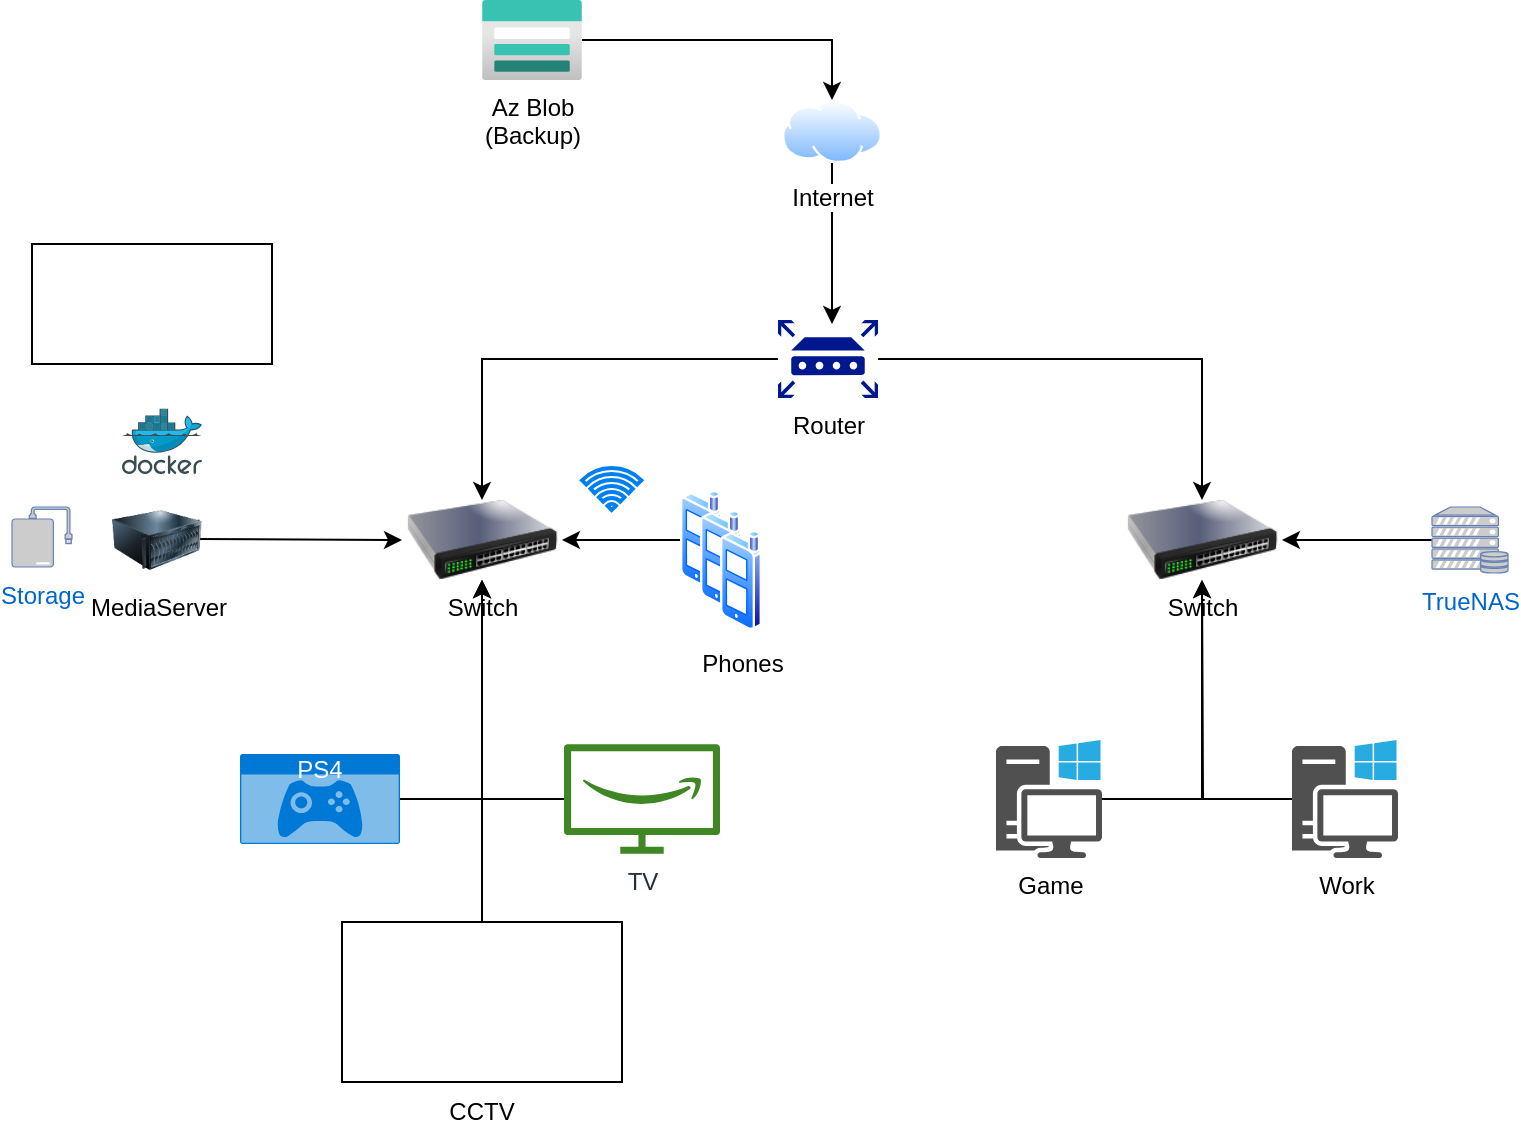<mxfile version="21.7.1" type="github">
  <diagram name="Page-1" id="M46h-v1VHYYUo1osl_IP">
    <mxGraphModel dx="1430" dy="517" grid="1" gridSize="10" guides="1" tooltips="1" connect="1" arrows="1" fold="1" page="1" pageScale="1" pageWidth="850" pageHeight="1100" math="0" shadow="0">
      <root>
        <mxCell id="0" />
        <mxCell id="1" parent="0" />
        <mxCell id="qX8ggfhDWDz1T4f77J6p-7" style="edgeStyle=orthogonalEdgeStyle;rounded=0;orthogonalLoop=1;jettySize=auto;html=1;entryX=0.5;entryY=0;entryDx=0;entryDy=0;" parent="1" source="qX8ggfhDWDz1T4f77J6p-1" target="qX8ggfhDWDz1T4f77J6p-6" edge="1">
          <mxGeometry relative="1" as="geometry" />
        </mxCell>
        <mxCell id="qX8ggfhDWDz1T4f77J6p-8" style="edgeStyle=orthogonalEdgeStyle;rounded=0;orthogonalLoop=1;jettySize=auto;html=1;" parent="1" source="qX8ggfhDWDz1T4f77J6p-1" target="qX8ggfhDWDz1T4f77J6p-5" edge="1">
          <mxGeometry relative="1" as="geometry" />
        </mxCell>
        <mxCell id="qX8ggfhDWDz1T4f77J6p-1" value="Router" style="sketch=0;aspect=fixed;pointerEvents=1;shadow=0;dashed=0;html=1;strokeColor=none;labelPosition=center;verticalLabelPosition=bottom;verticalAlign=top;align=center;fillColor=#00188D;shape=mxgraph.mscae.enterprise.router" parent="1" vertex="1">
          <mxGeometry x="403" y="310" width="50" height="39" as="geometry" />
        </mxCell>
        <mxCell id="qX8ggfhDWDz1T4f77J6p-4" style="edgeStyle=orthogonalEdgeStyle;rounded=0;orthogonalLoop=1;jettySize=auto;html=1;entryX=0.54;entryY=0.051;entryDx=0;entryDy=0;entryPerimeter=0;" parent="1" source="qX8ggfhDWDz1T4f77J6p-3" target="qX8ggfhDWDz1T4f77J6p-1" edge="1">
          <mxGeometry relative="1" as="geometry" />
        </mxCell>
        <mxCell id="qX8ggfhDWDz1T4f77J6p-3" value="Internet" style="image;aspect=fixed;perimeter=ellipsePerimeter;html=1;align=center;shadow=0;dashed=0;spacingTop=3;image=img/lib/active_directory/internet_cloud.svg;" parent="1" vertex="1">
          <mxGeometry x="405" y="200" width="50" height="31.5" as="geometry" />
        </mxCell>
        <mxCell id="qX8ggfhDWDz1T4f77J6p-5" value="Switch" style="image;html=1;image=img/lib/clip_art/networking/Switch_128x128.png" parent="1" vertex="1">
          <mxGeometry x="215" y="400" width="80" height="40" as="geometry" />
        </mxCell>
        <mxCell id="qX8ggfhDWDz1T4f77J6p-6" value="Switch" style="image;html=1;image=img/lib/clip_art/networking/Switch_128x128.png" parent="1" vertex="1">
          <mxGeometry x="575" y="400" width="80" height="40" as="geometry" />
        </mxCell>
        <mxCell id="qX8ggfhDWDz1T4f77J6p-9" value="" style="html=1;verticalLabelPosition=bottom;align=center;labelBackgroundColor=#ffffff;verticalAlign=top;strokeWidth=2;strokeColor=#0080F0;shadow=0;dashed=0;shape=mxgraph.ios7.icons.wifi;pointerEvents=1" parent="1" vertex="1">
          <mxGeometry x="305" y="384" width="29.7" height="21" as="geometry" />
        </mxCell>
        <mxCell id="qX8ggfhDWDz1T4f77J6p-12" style="edgeStyle=orthogonalEdgeStyle;rounded=0;orthogonalLoop=1;jettySize=auto;html=1;" parent="1" source="qX8ggfhDWDz1T4f77J6p-11" target="qX8ggfhDWDz1T4f77J6p-6" edge="1">
          <mxGeometry relative="1" as="geometry" />
        </mxCell>
        <mxCell id="qX8ggfhDWDz1T4f77J6p-11" value="Game" style="sketch=0;pointerEvents=1;shadow=0;dashed=0;html=1;strokeColor=none;fillColor=#505050;labelPosition=center;verticalLabelPosition=bottom;verticalAlign=top;outlineConnect=0;align=center;shape=mxgraph.office.devices.workstation_pc;" parent="1" vertex="1">
          <mxGeometry x="512" y="520" width="53" height="59" as="geometry" />
        </mxCell>
        <mxCell id="qX8ggfhDWDz1T4f77J6p-16" style="edgeStyle=orthogonalEdgeStyle;rounded=0;orthogonalLoop=1;jettySize=auto;html=1;" parent="1" source="qX8ggfhDWDz1T4f77J6p-15" target="qX8ggfhDWDz1T4f77J6p-5" edge="1">
          <mxGeometry relative="1" as="geometry" />
        </mxCell>
        <mxCell id="qX8ggfhDWDz1T4f77J6p-15" value="PS4" style="html=1;whiteSpace=wrap;strokeColor=none;fillColor=#0079D6;labelPosition=center;verticalLabelPosition=middle;verticalAlign=top;align=center;fontSize=12;outlineConnect=0;spacingTop=-6;fontColor=#FFFFFF;sketch=0;shape=mxgraph.sitemap.game;" parent="1" vertex="1">
          <mxGeometry x="134" y="527" width="80" height="45" as="geometry" />
        </mxCell>
        <mxCell id="qX8ggfhDWDz1T4f77J6p-18" style="edgeStyle=orthogonalEdgeStyle;rounded=0;orthogonalLoop=1;jettySize=auto;html=1;entryX=0.5;entryY=1;entryDx=0;entryDy=0;" parent="1" source="qX8ggfhDWDz1T4f77J6p-17" target="qX8ggfhDWDz1T4f77J6p-5" edge="1">
          <mxGeometry relative="1" as="geometry" />
        </mxCell>
        <mxCell id="qX8ggfhDWDz1T4f77J6p-17" value="TV" style="sketch=0;outlineConnect=0;fontColor=#232F3E;gradientColor=none;fillColor=#3F8624;strokeColor=none;dashed=0;verticalLabelPosition=bottom;verticalAlign=top;align=center;html=1;fontSize=12;fontStyle=0;aspect=fixed;pointerEvents=1;shape=mxgraph.aws4.firetv;" parent="1" vertex="1">
          <mxGeometry x="296" y="522" width="78" height="55" as="geometry" />
        </mxCell>
        <mxCell id="qX8ggfhDWDz1T4f77J6p-23" style="edgeStyle=orthogonalEdgeStyle;rounded=0;orthogonalLoop=1;jettySize=auto;html=1;" parent="1" source="qX8ggfhDWDz1T4f77J6p-20" target="qX8ggfhDWDz1T4f77J6p-5" edge="1">
          <mxGeometry relative="1" as="geometry" />
        </mxCell>
        <mxCell id="qX8ggfhDWDz1T4f77J6p-20" value="" style="image;aspect=fixed;perimeter=ellipsePerimeter;html=1;align=center;shadow=0;dashed=0;spacingTop=3;image=img/lib/active_directory/cell_phone.svg;" parent="1" vertex="1">
          <mxGeometry x="354" y="395" width="21" height="50" as="geometry" />
        </mxCell>
        <mxCell id="qX8ggfhDWDz1T4f77J6p-21" value="" style="image;aspect=fixed;perimeter=ellipsePerimeter;html=1;align=center;shadow=0;dashed=0;spacingTop=3;image=img/lib/active_directory/cell_phone.svg;" parent="1" vertex="1">
          <mxGeometry x="364" y="405" width="21" height="50" as="geometry" />
        </mxCell>
        <mxCell id="qX8ggfhDWDz1T4f77J6p-22" value="Phones" style="image;aspect=fixed;perimeter=ellipsePerimeter;html=1;align=center;shadow=0;dashed=0;spacingTop=3;image=img/lib/active_directory/cell_phone.svg;" parent="1" vertex="1">
          <mxGeometry x="374" y="415" width="21" height="50" as="geometry" />
        </mxCell>
        <mxCell id="qX8ggfhDWDz1T4f77J6p-25" style="edgeStyle=orthogonalEdgeStyle;rounded=0;orthogonalLoop=1;jettySize=auto;html=1;entryX=0;entryY=0.5;entryDx=0;entryDy=0;" parent="1" target="qX8ggfhDWDz1T4f77J6p-5" edge="1">
          <mxGeometry relative="1" as="geometry">
            <mxPoint x="113" y="419.483" as="sourcePoint" />
          </mxGeometry>
        </mxCell>
        <mxCell id="qX8ggfhDWDz1T4f77J6p-30" style="edgeStyle=orthogonalEdgeStyle;rounded=0;orthogonalLoop=1;jettySize=auto;html=1;entryX=0.5;entryY=0;entryDx=0;entryDy=0;" parent="1" source="qX8ggfhDWDz1T4f77J6p-28" target="qX8ggfhDWDz1T4f77J6p-3" edge="1">
          <mxGeometry relative="1" as="geometry" />
        </mxCell>
        <mxCell id="qX8ggfhDWDz1T4f77J6p-28" value="Az Blob&lt;br&gt;(Backup)" style="image;aspect=fixed;html=1;points=[];align=center;fontSize=12;image=img/lib/azure2/storage/Storage_Accounts.svg;" parent="1" vertex="1">
          <mxGeometry x="255" y="150" width="50" height="40" as="geometry" />
        </mxCell>
        <mxCell id="ooiyxPpr3g-j9ehjILYT-2" style="edgeStyle=orthogonalEdgeStyle;rounded=0;orthogonalLoop=1;jettySize=auto;html=1;" edge="1" parent="1" source="ooiyxPpr3g-j9ehjILYT-1">
          <mxGeometry relative="1" as="geometry">
            <mxPoint x="615" y="440" as="targetPoint" />
          </mxGeometry>
        </mxCell>
        <mxCell id="ooiyxPpr3g-j9ehjILYT-1" value="Work" style="sketch=0;pointerEvents=1;shadow=0;dashed=0;html=1;strokeColor=none;fillColor=#505050;labelPosition=center;verticalLabelPosition=bottom;verticalAlign=top;outlineConnect=0;align=center;shape=mxgraph.office.devices.workstation_pc;" vertex="1" parent="1">
          <mxGeometry x="660" y="520" width="53" height="59" as="geometry" />
        </mxCell>
        <mxCell id="ooiyxPpr3g-j9ehjILYT-3" value="MediaServer" style="image;html=1;image=img/lib/clip_art/computers/Server_128x128.png" vertex="1" parent="1">
          <mxGeometry x="70" y="400" width="45" height="40" as="geometry" />
        </mxCell>
        <mxCell id="ooiyxPpr3g-j9ehjILYT-4" value="" style="image;sketch=0;aspect=fixed;html=1;points=[];align=center;fontSize=12;image=img/lib/mscae/Docker.svg;" vertex="1" parent="1">
          <mxGeometry x="75" y="354.2" width="40" height="32.8" as="geometry" />
        </mxCell>
        <mxCell id="ooiyxPpr3g-j9ehjILYT-10" value="Storage" style="fontColor=#0066CC;verticalAlign=top;verticalLabelPosition=bottom;labelPosition=center;align=center;html=1;outlineConnect=0;fillColor=#CCCCCC;strokeColor=#6881B3;gradientColor=none;gradientDirection=north;strokeWidth=2;shape=mxgraph.networks.external_storage;" vertex="1" parent="1">
          <mxGeometry x="20" y="403.5" width="30" height="30" as="geometry" />
        </mxCell>
        <mxCell id="ooiyxPpr3g-j9ehjILYT-12" value="" style="group" vertex="1" connectable="0" parent="1">
          <mxGeometry x="30" y="272" width="120" height="60" as="geometry" />
        </mxCell>
        <mxCell id="ooiyxPpr3g-j9ehjILYT-11" value="" style="rounded=0;whiteSpace=wrap;html=1;" vertex="1" parent="ooiyxPpr3g-j9ehjILYT-12">
          <mxGeometry width="120" height="60" as="geometry" />
        </mxCell>
        <mxCell id="ooiyxPpr3g-j9ehjILYT-5" value="" style="shape=image;verticalLabelPosition=bottom;labelBackgroundColor=default;verticalAlign=top;aspect=fixed;imageAspect=0;image=https://miro.medium.com/v2/resize:fit:729/1*aNmEjZK4zTh0E4w7Z0YSNA.png;" vertex="1" parent="ooiyxPpr3g-j9ehjILYT-12">
          <mxGeometry x="41.86" y="44.26" width="36.27" height="10" as="geometry" />
        </mxCell>
        <mxCell id="ooiyxPpr3g-j9ehjILYT-6" value="" style="shape=image;verticalLabelPosition=bottom;labelBackgroundColor=default;verticalAlign=top;aspect=fixed;imageAspect=0;image=https://upload.wikimedia.org/wikipedia/commons/thumb/f/f5/Jelly-banner-light.svg/2560px-Jelly-banner-light.svg.png;" vertex="1" parent="ooiyxPpr3g-j9ehjILYT-12">
          <mxGeometry x="66.86" y="15.26" width="42.5" height="14.17" as="geometry" />
        </mxCell>
        <mxCell id="ooiyxPpr3g-j9ehjILYT-8" value="" style="shape=image;verticalLabelPosition=bottom;labelBackgroundColor=default;verticalAlign=top;aspect=fixed;imageAspect=0;image=https://idroot.us/wp-content/uploads/2016/07/qbittorrent-logo.png;" vertex="1" parent="ooiyxPpr3g-j9ehjILYT-12">
          <mxGeometry x="16.86" y="5.73" width="35" height="33.22" as="geometry" />
        </mxCell>
        <mxCell id="ooiyxPpr3g-j9ehjILYT-14" style="edgeStyle=orthogonalEdgeStyle;rounded=0;orthogonalLoop=1;jettySize=auto;html=1;entryX=1;entryY=0.5;entryDx=0;entryDy=0;" edge="1" parent="1" source="ooiyxPpr3g-j9ehjILYT-13" target="qX8ggfhDWDz1T4f77J6p-6">
          <mxGeometry relative="1" as="geometry" />
        </mxCell>
        <mxCell id="ooiyxPpr3g-j9ehjILYT-13" value="TrueNAS" style="fontColor=#0066CC;verticalAlign=top;verticalLabelPosition=bottom;labelPosition=center;align=center;html=1;outlineConnect=0;fillColor=#CCCCCC;strokeColor=#6881B3;gradientColor=none;gradientDirection=north;strokeWidth=2;shape=mxgraph.networks.server_storage;" vertex="1" parent="1">
          <mxGeometry x="730" y="403.5" width="38" height="33" as="geometry" />
        </mxCell>
        <mxCell id="ooiyxPpr3g-j9ehjILYT-23" value="" style="group" vertex="1" connectable="0" parent="1">
          <mxGeometry x="185" y="611" width="140" height="110" as="geometry" />
        </mxCell>
        <mxCell id="ooiyxPpr3g-j9ehjILYT-15" value="" style="rounded=0;whiteSpace=wrap;html=1;" vertex="1" parent="ooiyxPpr3g-j9ehjILYT-23">
          <mxGeometry width="140" height="80" as="geometry" />
        </mxCell>
        <mxCell id="ooiyxPpr3g-j9ehjILYT-20" value="CCTV" style="text;html=1;strokeColor=none;fillColor=none;align=center;verticalAlign=middle;whiteSpace=wrap;rounded=0;" vertex="1" parent="ooiyxPpr3g-j9ehjILYT-23">
          <mxGeometry x="40" y="80" width="60" height="30" as="geometry" />
        </mxCell>
        <mxCell id="ooiyxPpr3g-j9ehjILYT-21" value="" style="shape=image;verticalLabelPosition=bottom;labelBackgroundColor=default;verticalAlign=top;aspect=fixed;imageAspect=0;image=https://www.jbhifi.co.nz/FileLibrary/ProductResources/Images/164934-L-LO.jpg;" vertex="1" parent="ooiyxPpr3g-j9ehjILYT-23">
          <mxGeometry x="80" y="15" width="50" height="50" as="geometry" />
        </mxCell>
        <mxCell id="ooiyxPpr3g-j9ehjILYT-22" value="" style="shape=image;verticalLabelPosition=bottom;labelBackgroundColor=default;verticalAlign=top;aspect=fixed;imageAspect=0;image=https://www.jbhifi.co.nz/FileLibrary/ProductResources/Images/190605-L-LO.jpg;" vertex="1" parent="ooiyxPpr3g-j9ehjILYT-23">
          <mxGeometry x="10" y="5" width="70" height="70" as="geometry" />
        </mxCell>
        <mxCell id="ooiyxPpr3g-j9ehjILYT-28" style="edgeStyle=orthogonalEdgeStyle;rounded=0;orthogonalLoop=1;jettySize=auto;html=1;entryX=0.5;entryY=1;entryDx=0;entryDy=0;" edge="1" parent="1" source="ooiyxPpr3g-j9ehjILYT-15" target="qX8ggfhDWDz1T4f77J6p-5">
          <mxGeometry relative="1" as="geometry">
            <mxPoint x="255" y="431" as="targetPoint" />
          </mxGeometry>
        </mxCell>
      </root>
    </mxGraphModel>
  </diagram>
</mxfile>
